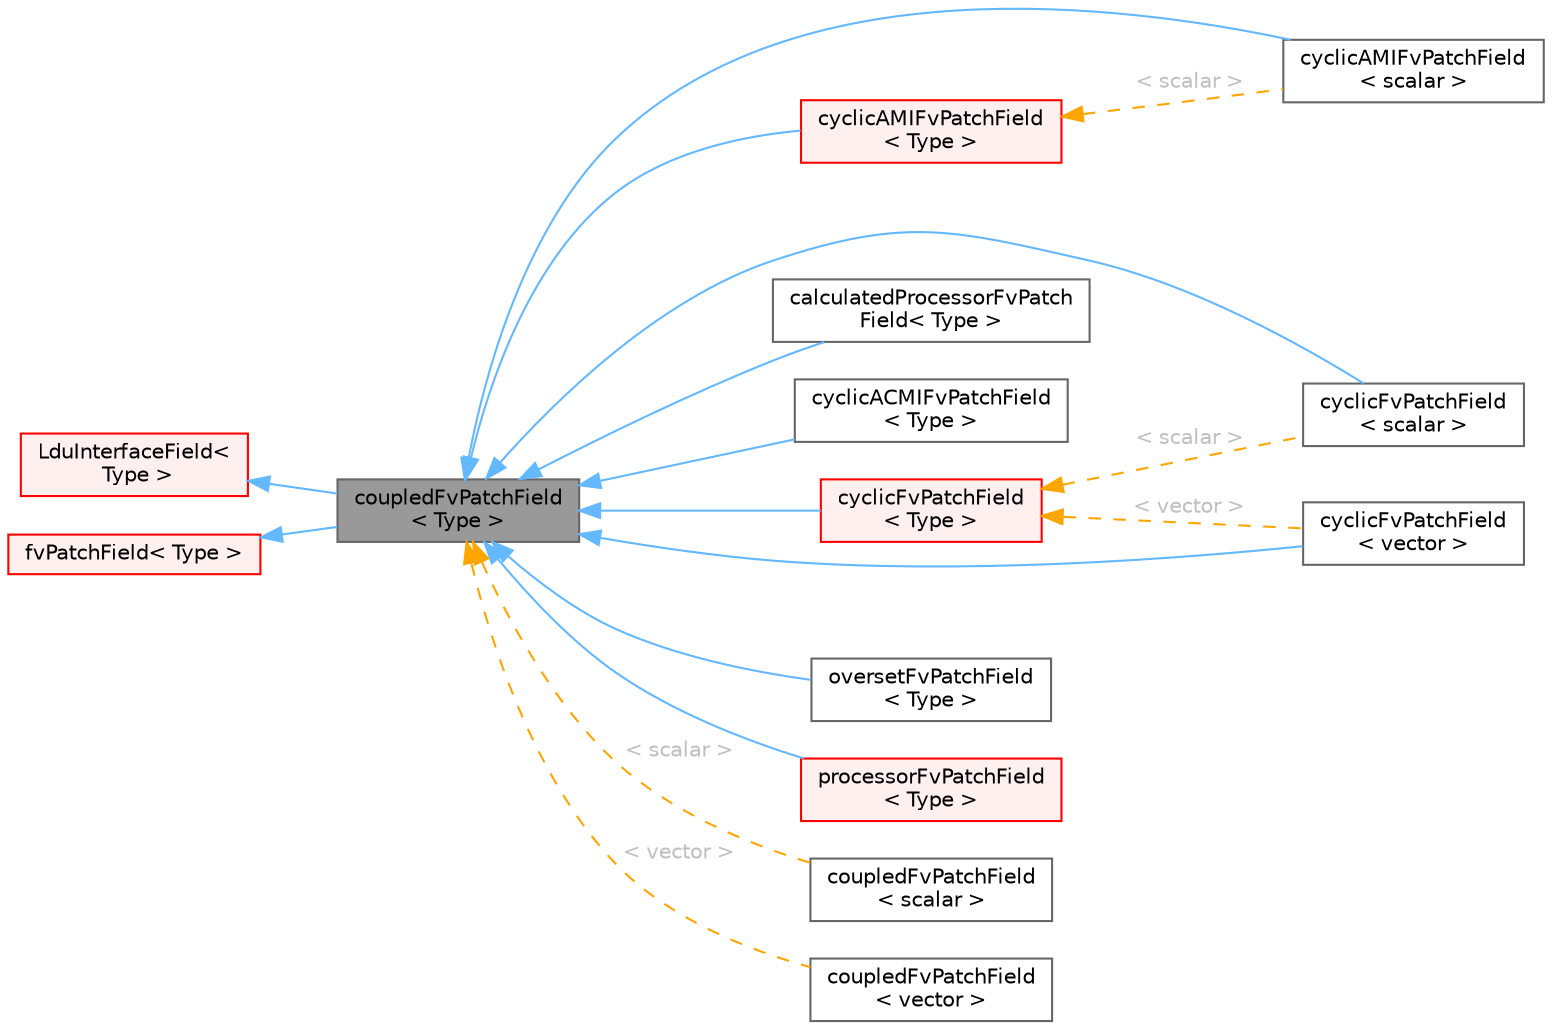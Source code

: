 digraph "coupledFvPatchField&lt; Type &gt;"
{
 // LATEX_PDF_SIZE
  bgcolor="transparent";
  edge [fontname=Helvetica,fontsize=10,labelfontname=Helvetica,labelfontsize=10];
  node [fontname=Helvetica,fontsize=10,shape=box,height=0.2,width=0.4];
  rankdir="LR";
  Node1 [id="Node000001",label="coupledFvPatchField\l\< Type \>",height=0.2,width=0.4,color="gray40", fillcolor="grey60", style="filled", fontcolor="black",tooltip="Abstract base class for coupled patches."];
  Node2 -> Node1 [id="edge1_Node000001_Node000002",dir="back",color="steelblue1",style="solid",tooltip=" "];
  Node2 [id="Node000002",label="LduInterfaceField\<\l Type \>",height=0.2,width=0.4,color="red", fillcolor="#FFF0F0", style="filled",URL="$classFoam_1_1LduInterfaceField.html",tooltip="An abstract base class for implicitly-coupled interface fields e.g. processor and cyclic patch fields..."];
  Node4 -> Node1 [id="edge2_Node000001_Node000004",dir="back",color="steelblue1",style="solid",tooltip=" "];
  Node4 [id="Node000004",label="fvPatchField\< Type \>",height=0.2,width=0.4,color="red", fillcolor="#FFF0F0", style="filled",URL="$classFoam_1_1fvPatchField.html",tooltip="Abstract base class with a fat-interface to all derived classes covering all possible ways in which t..."];
  Node1 -> Node13 [id="edge3_Node000001_Node000013",dir="back",color="steelblue1",style="solid",tooltip=" "];
  Node13 [id="Node000013",label="cyclicAMIFvPatchField\l\< scalar \>",height=0.2,width=0.4,color="gray40", fillcolor="white", style="filled",URL="$classFoam_1_1cyclicAMIFvPatchField.html",tooltip=" "];
  Node1 -> Node14 [id="edge4_Node000001_Node000014",dir="back",color="steelblue1",style="solid",tooltip=" "];
  Node14 [id="Node000014",label="cyclicFvPatchField\l\< scalar \>",height=0.2,width=0.4,color="gray40", fillcolor="white", style="filled",URL="$classFoam_1_1cyclicFvPatchField.html",tooltip=" "];
  Node1 -> Node15 [id="edge5_Node000001_Node000015",dir="back",color="steelblue1",style="solid",tooltip=" "];
  Node15 [id="Node000015",label="cyclicFvPatchField\l\< vector \>",height=0.2,width=0.4,color="gray40", fillcolor="white", style="filled",URL="$classFoam_1_1cyclicFvPatchField.html",tooltip=" "];
  Node1 -> Node16 [id="edge6_Node000001_Node000016",dir="back",color="steelblue1",style="solid",tooltip=" "];
  Node16 [id="Node000016",label="calculatedProcessorFvPatch\lField\< Type \>",height=0.2,width=0.4,color="gray40", fillcolor="white", style="filled",URL="$classFoam_1_1calculatedProcessorFvPatchField.html",tooltip="A processorFvPatchField type bypassing fvPatch."];
  Node1 -> Node17 [id="edge7_Node000001_Node000017",dir="back",color="steelblue1",style="solid",tooltip=" "];
  Node17 [id="Node000017",label="cyclicACMIFvPatchField\l\< Type \>",height=0.2,width=0.4,color="gray40", fillcolor="white", style="filled",URL="$classFoam_1_1cyclicACMIFvPatchField.html",tooltip="This boundary condition enforces a cyclic condition between a pair of boundaries, whereby communicati..."];
  Node1 -> Node18 [id="edge8_Node000001_Node000018",dir="back",color="steelblue1",style="solid",tooltip=" "];
  Node18 [id="Node000018",label="cyclicAMIFvPatchField\l\< Type \>",height=0.2,width=0.4,color="red", fillcolor="#FFF0F0", style="filled",URL="$classFoam_1_1cyclicAMIFvPatchField.html",tooltip="This boundary condition enforces a cyclic condition between a pair of boundaries, whereby communicati..."];
  Node18 -> Node13 [id="edge9_Node000018_Node000013",dir="back",color="orange",style="dashed",tooltip=" ",label=" \< scalar \>",fontcolor="grey" ];
  Node1 -> Node25 [id="edge10_Node000001_Node000025",dir="back",color="steelblue1",style="solid",tooltip=" "];
  Node25 [id="Node000025",label="cyclicFvPatchField\l\< Type \>",height=0.2,width=0.4,color="red", fillcolor="#FFF0F0", style="filled",URL="$classFoam_1_1cyclicFvPatchField.html",tooltip="This boundary condition enforces a cyclic condition between a pair of boundaries."];
  Node25 -> Node14 [id="edge11_Node000025_Node000014",dir="back",color="orange",style="dashed",tooltip=" ",label=" \< scalar \>",fontcolor="grey" ];
  Node25 -> Node15 [id="edge12_Node000025_Node000015",dir="back",color="orange",style="dashed",tooltip=" ",label=" \< vector \>",fontcolor="grey" ];
  Node1 -> Node39 [id="edge13_Node000001_Node000039",dir="back",color="steelblue1",style="solid",tooltip=" "];
  Node39 [id="Node000039",label="oversetFvPatchField\l\< Type \>",height=0.2,width=0.4,color="gray40", fillcolor="white", style="filled",URL="$classFoam_1_1oversetFvPatchField.html",tooltip="Boundary condition for use on overset patches. To be run in combination with special dynamicFvMesh ty..."];
  Node1 -> Node40 [id="edge14_Node000001_Node000040",dir="back",color="steelblue1",style="solid",tooltip=" "];
  Node40 [id="Node000040",label="processorFvPatchField\l\< Type \>",height=0.2,width=0.4,color="red", fillcolor="#FFF0F0", style="filled",URL="$classFoam_1_1processorFvPatchField.html",tooltip="This boundary condition enables processor communication across patches."];
  Node1 -> Node42 [id="edge15_Node000001_Node000042",dir="back",color="orange",style="dashed",tooltip=" ",label=" \< scalar \>",fontcolor="grey" ];
  Node42 [id="Node000042",label="coupledFvPatchField\l\< scalar \>",height=0.2,width=0.4,color="gray40", fillcolor="white", style="filled",URL="$classFoam_1_1coupledFvPatchField.html",tooltip=" "];
  Node1 -> Node43 [id="edge16_Node000001_Node000043",dir="back",color="orange",style="dashed",tooltip=" ",label=" \< vector \>",fontcolor="grey" ];
  Node43 [id="Node000043",label="coupledFvPatchField\l\< vector \>",height=0.2,width=0.4,color="gray40", fillcolor="white", style="filled",URL="$classFoam_1_1coupledFvPatchField.html",tooltip=" "];
}
